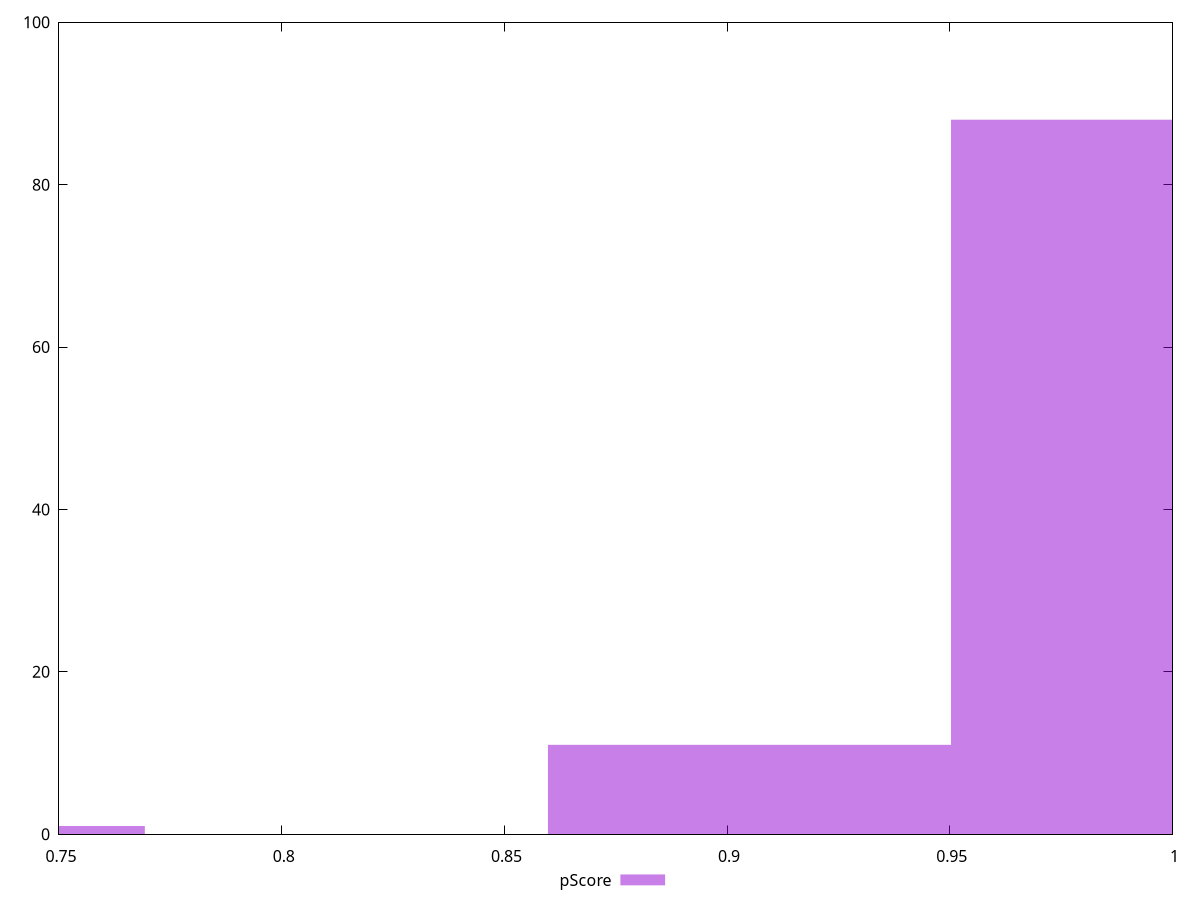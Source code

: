 reset

$pScore <<EOF
0.9955244332876393 88
0.905022212079672 11
0.7240177696637377 1
EOF

set key outside below
set boxwidth 0.0905022212079672
set xrange [0.75:1]
set yrange [0:100]
set trange [0:100]
set style fill transparent solid 0.5 noborder
set terminal svg size 640, 490 enhanced background rgb 'white'
set output "report_00026_2021-02-22T21:38:55.199Z/unminified-javascript/samples/pages+cached+noadtech/pScore/histogram.svg"

plot $pScore title "pScore" with boxes

reset
